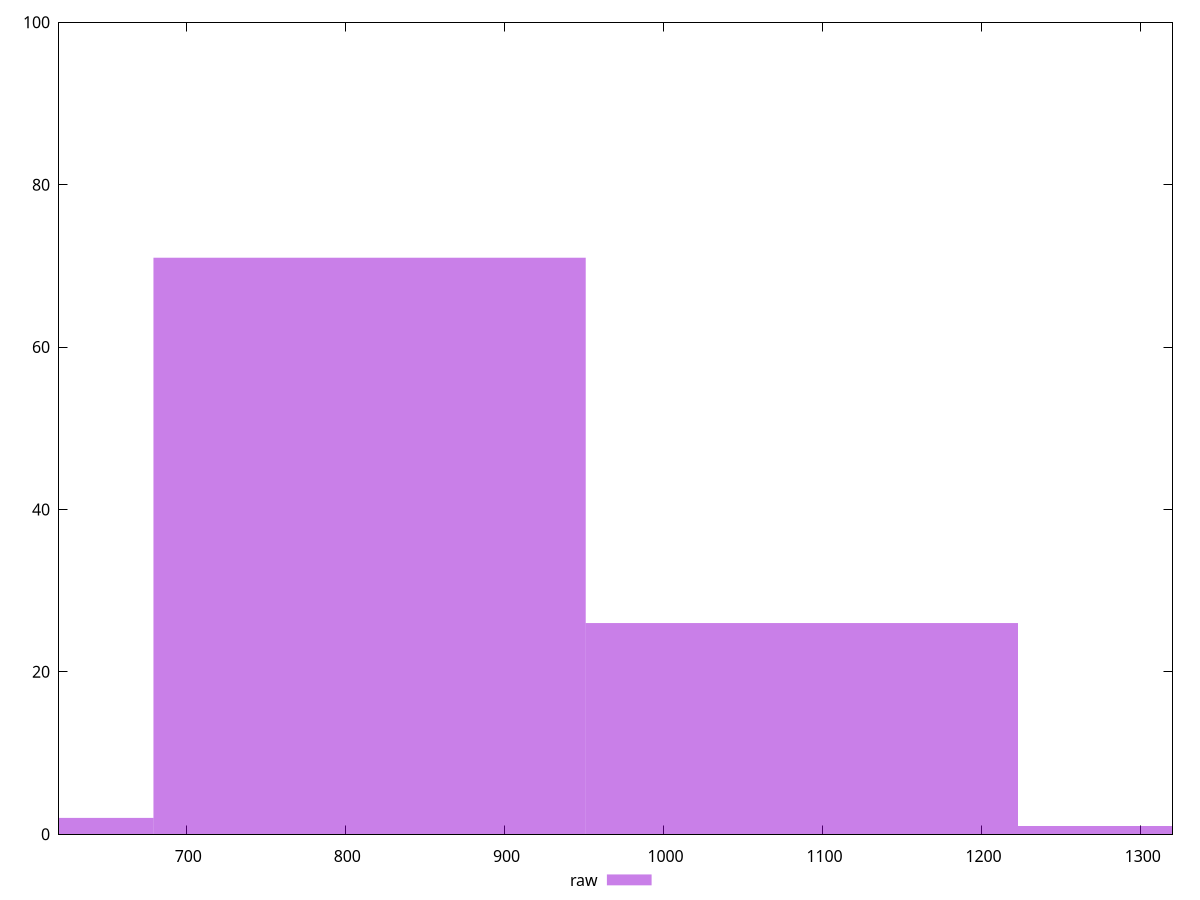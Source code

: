 reset

$raw <<EOF
1358.7484616282359 1
1086.9987693025887 26
815.2490769769415 71
543.4993846512943 2
EOF

set key outside below
set boxwidth 271.7496923256472
set xrange [620:1320]
set yrange [0:100]
set trange [0:100]
set style fill transparent solid 0.5 noborder
set terminal svg size 640, 490 enhanced background rgb 'white'
set output "reports/report_00032_2021-02-25T10-28-15.087Z/uses-http2/samples/agenda/raw/histogram.svg"

plot $raw title "raw" with boxes

reset
